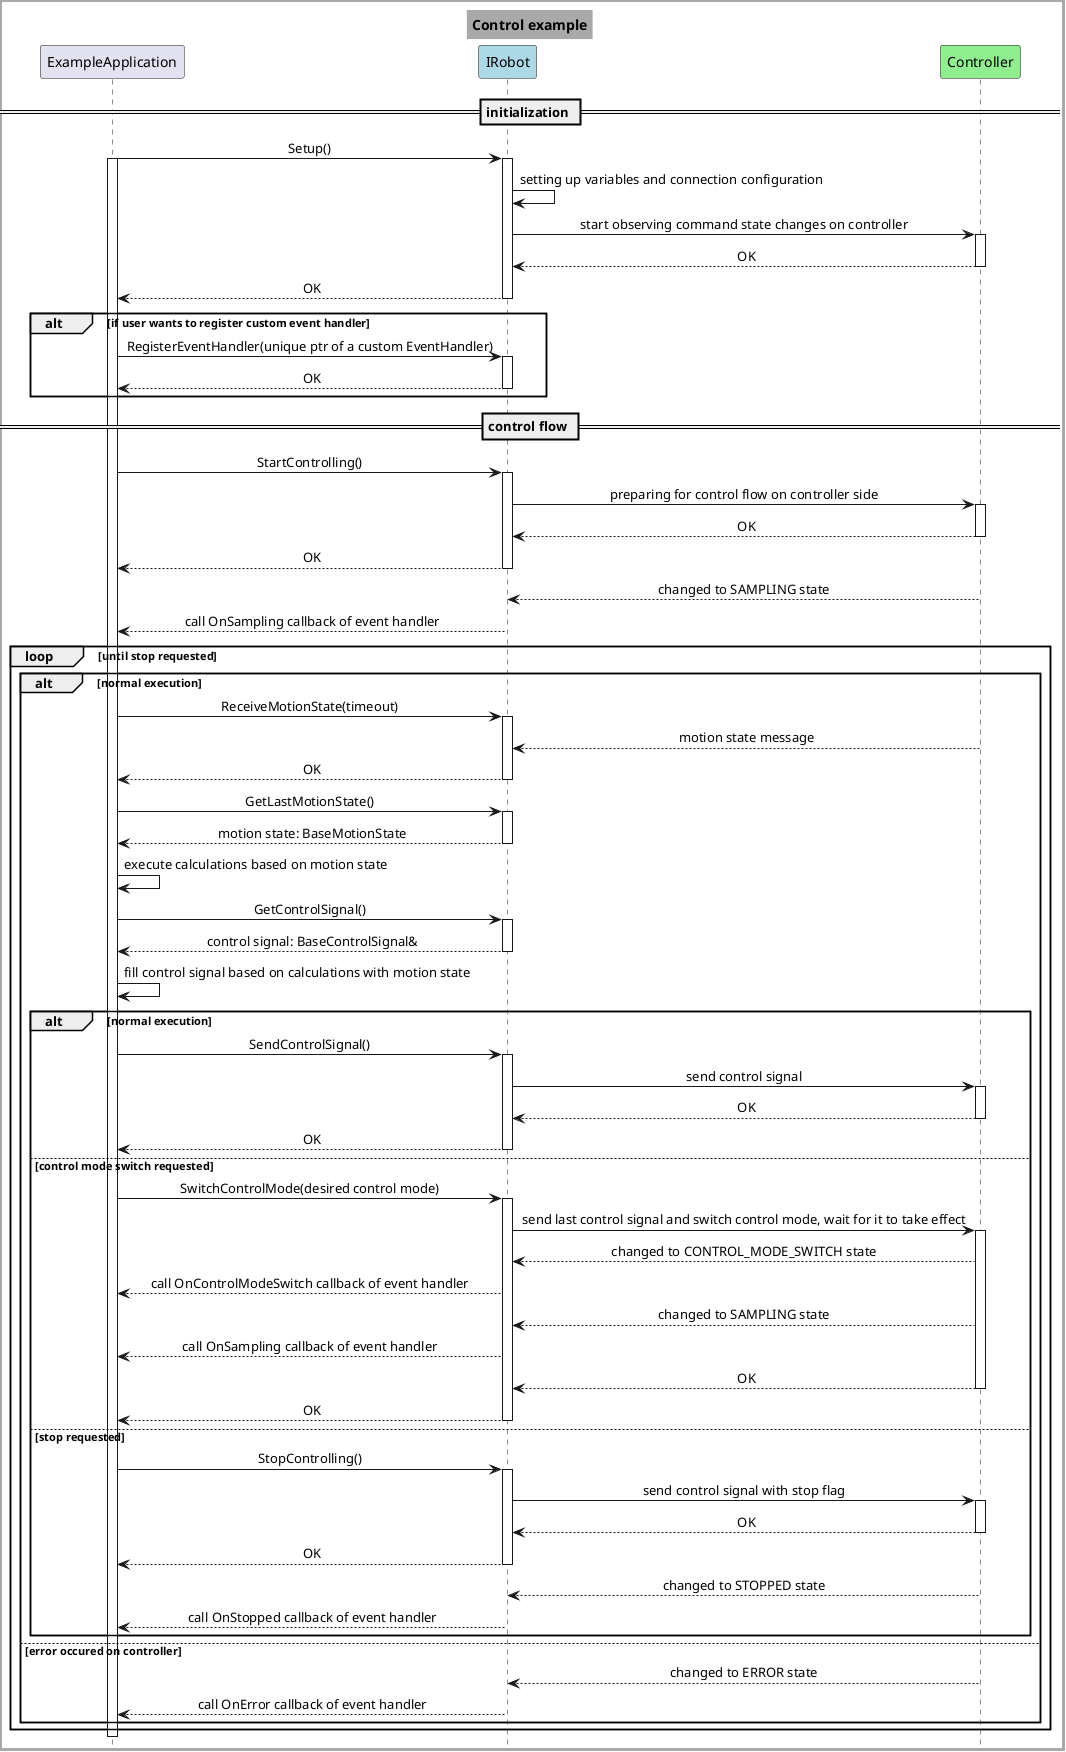 @startuml ControlExample

skinparam BackgroundColor #ffffff
skinparam DiagramBorderColor #DarkGray
skinparam DiagramBorderThickness 3
skinparam TitleBackgroundColor #DarkGray
skinparam TitleBorderColor #DarkGray
skinparam sequenceMessageAlign center
hide footbox

title <b>Control example

participant ExampleApplication as app
participant IRobot as robot #LightBlue
participant Controller as ctrl #LightGreen

autoactivate on

== initialization ==
app -> robot: Setup()
activate app
autoactivate off
robot -> robot: setting up variables and connection configuration
autoactivate on
robot -> ctrl: start observing command state changes on controller
ctrl --> robot: OK
robot --> app: OK

alt if user wants to register custom event handler
	app -> robot: RegisterEventHandler(unique ptr of a custom EventHandler)
	robot --> app: OK
end

== control flow ==
app -> robot: StartControlling()
robot -> ctrl: preparing for control flow on controller side
ctrl --> robot: OK
robot --> app: OK
ctrl -->robot: changed to SAMPLING state
robot --> app: call OnSampling callback of event handler

loop until stop requested
	alt normal execution
		app -> robot: ReceiveMotionState(timeout)
		ctrl --> robot: motion state message
		robot --> app: OK

		app -> robot: GetLastMotionState()
		robot --> app: motion state: BaseMotionState

		autoactivate off
		app -> app: execute calculations based on motion state
		autoactivate on
		
		app -> robot: GetControlSignal()
		robot --> app: control signal: BaseControlSignal&
		autoactivate off
		app -> app: fill control signal based on calculations with motion state
		autoactivate on
		
		alt normal execution
			app -> robot: SendControlSignal()
			robot -> ctrl: send control signal
			ctrl --> robot: OK
			robot --> app: OK
		else control mode switch requested
			app -> robot: SwitchControlMode(desired control mode)
			robot -> ctrl: send last control signal and switch control mode, wait for it to take effect
			autoactivate off
			ctrl --> robot: changed to CONTROL_MODE_SWITCH state
			robot --> app: call OnControlModeSwitch callback of event handler
			ctrl --> robot: changed to SAMPLING state
			robot --> app: call OnSampling callback of event handler
			autoactivate on
			ctrl --> robot: OK
			robot --> app: OK
		else stop requested
			app -> robot: StopControlling()
			robot -> ctrl: send control signal with stop flag
			ctrl --> robot: OK
			robot --> app: OK
			ctrl --> robot: changed to STOPPED state
			robot --> app: call OnStopped callback of event handler
		end
		
	else error occured on controller
		ctrl --> robot: changed to ERROR state
		robot --> app: call OnError callback of event handler
	end
end

deactivate app

@enduml
